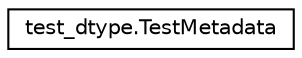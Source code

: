 digraph "Graphical Class Hierarchy"
{
 // LATEX_PDF_SIZE
  edge [fontname="Helvetica",fontsize="10",labelfontname="Helvetica",labelfontsize="10"];
  node [fontname="Helvetica",fontsize="10",shape=record];
  rankdir="LR";
  Node0 [label="test_dtype.TestMetadata",height=0.2,width=0.4,color="black", fillcolor="white", style="filled",URL="$classtest__dtype_1_1TestMetadata.html",tooltip=" "];
}
